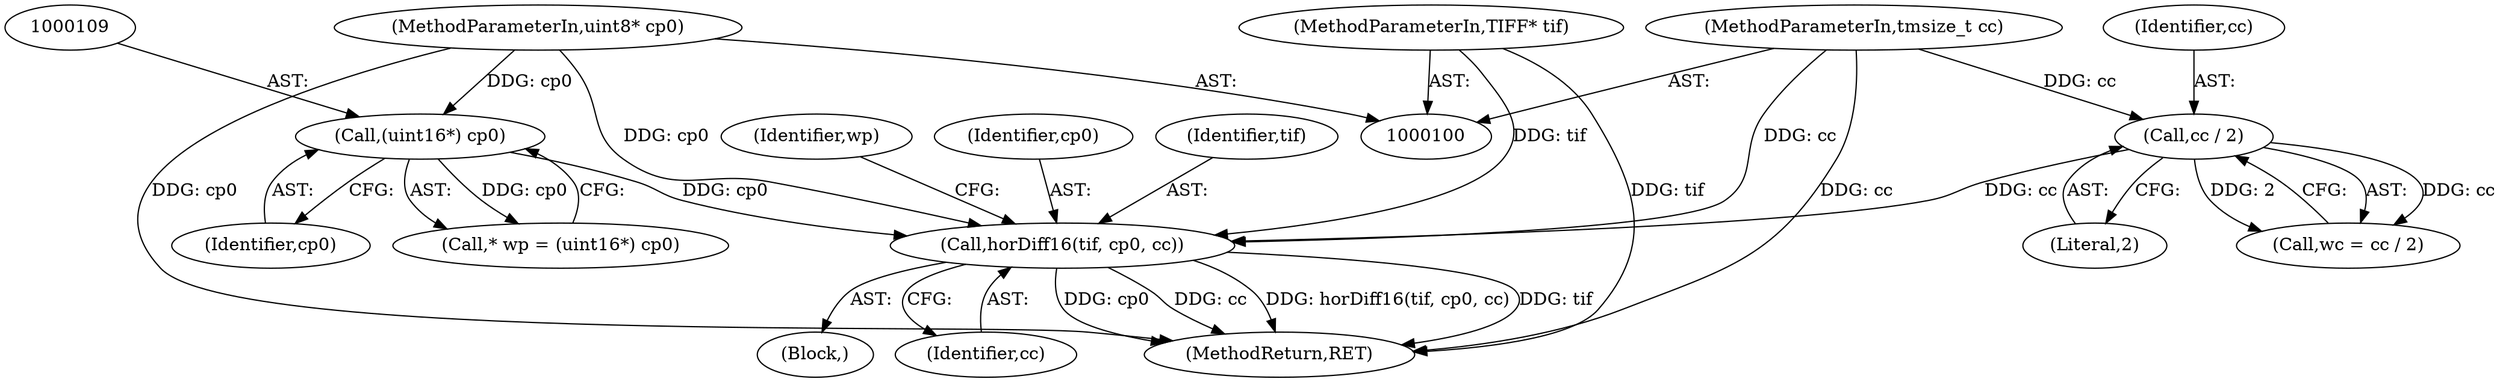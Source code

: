 digraph "0_libtiff_3ca657a8793dd011bf869695d72ad31c779c3cc1_13@pointer" {
"1000117" [label="(Call,horDiff16(tif, cp0, cc))"];
"1000101" [label="(MethodParameterIn,TIFF* tif)"];
"1000108" [label="(Call,(uint16*) cp0)"];
"1000102" [label="(MethodParameterIn,uint8* cp0)"];
"1000114" [label="(Call,cc / 2)"];
"1000103" [label="(MethodParameterIn,tmsize_t cc)"];
"1000108" [label="(Call,(uint16*) cp0)"];
"1000122" [label="(Identifier,wp)"];
"1000115" [label="(Identifier,cc)"];
"1000104" [label="(Block,)"];
"1000114" [label="(Call,cc / 2)"];
"1000103" [label="(MethodParameterIn,tmsize_t cc)"];
"1000110" [label="(Identifier,cp0)"];
"1000119" [label="(Identifier,cp0)"];
"1000124" [label="(MethodReturn,RET)"];
"1000102" [label="(MethodParameterIn,uint8* cp0)"];
"1000101" [label="(MethodParameterIn,TIFF* tif)"];
"1000106" [label="(Call,* wp = (uint16*) cp0)"];
"1000112" [label="(Call,wc = cc / 2)"];
"1000116" [label="(Literal,2)"];
"1000118" [label="(Identifier,tif)"];
"1000117" [label="(Call,horDiff16(tif, cp0, cc))"];
"1000120" [label="(Identifier,cc)"];
"1000117" -> "1000104"  [label="AST: "];
"1000117" -> "1000120"  [label="CFG: "];
"1000118" -> "1000117"  [label="AST: "];
"1000119" -> "1000117"  [label="AST: "];
"1000120" -> "1000117"  [label="AST: "];
"1000122" -> "1000117"  [label="CFG: "];
"1000117" -> "1000124"  [label="DDG: horDiff16(tif, cp0, cc)"];
"1000117" -> "1000124"  [label="DDG: tif"];
"1000117" -> "1000124"  [label="DDG: cp0"];
"1000117" -> "1000124"  [label="DDG: cc"];
"1000101" -> "1000117"  [label="DDG: tif"];
"1000108" -> "1000117"  [label="DDG: cp0"];
"1000102" -> "1000117"  [label="DDG: cp0"];
"1000114" -> "1000117"  [label="DDG: cc"];
"1000103" -> "1000117"  [label="DDG: cc"];
"1000101" -> "1000100"  [label="AST: "];
"1000101" -> "1000124"  [label="DDG: tif"];
"1000108" -> "1000106"  [label="AST: "];
"1000108" -> "1000110"  [label="CFG: "];
"1000109" -> "1000108"  [label="AST: "];
"1000110" -> "1000108"  [label="AST: "];
"1000106" -> "1000108"  [label="CFG: "];
"1000108" -> "1000106"  [label="DDG: cp0"];
"1000102" -> "1000108"  [label="DDG: cp0"];
"1000102" -> "1000100"  [label="AST: "];
"1000102" -> "1000124"  [label="DDG: cp0"];
"1000114" -> "1000112"  [label="AST: "];
"1000114" -> "1000116"  [label="CFG: "];
"1000115" -> "1000114"  [label="AST: "];
"1000116" -> "1000114"  [label="AST: "];
"1000112" -> "1000114"  [label="CFG: "];
"1000114" -> "1000112"  [label="DDG: cc"];
"1000114" -> "1000112"  [label="DDG: 2"];
"1000103" -> "1000114"  [label="DDG: cc"];
"1000103" -> "1000100"  [label="AST: "];
"1000103" -> "1000124"  [label="DDG: cc"];
}
